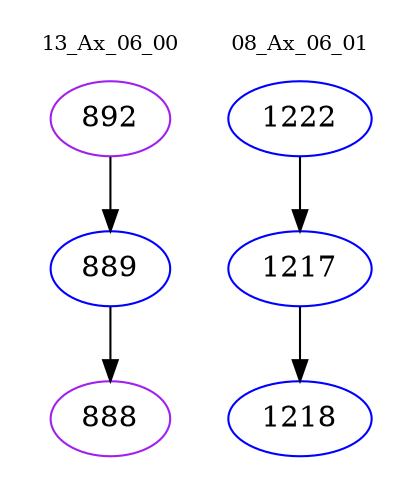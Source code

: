 digraph{
subgraph cluster_0 {
color = white
label = "13_Ax_06_00";
fontsize=10;
T0_892 [label="892", color="purple"]
T0_892 -> T0_889 [color="black"]
T0_889 [label="889", color="blue"]
T0_889 -> T0_888 [color="black"]
T0_888 [label="888", color="purple"]
}
subgraph cluster_1 {
color = white
label = "08_Ax_06_01";
fontsize=10;
T1_1222 [label="1222", color="blue"]
T1_1222 -> T1_1217 [color="black"]
T1_1217 [label="1217", color="blue"]
T1_1217 -> T1_1218 [color="black"]
T1_1218 [label="1218", color="blue"]
}
}
